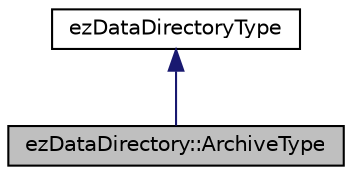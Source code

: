digraph "ezDataDirectory::ArchiveType"
{
 // LATEX_PDF_SIZE
  edge [fontname="Helvetica",fontsize="10",labelfontname="Helvetica",labelfontsize="10"];
  node [fontname="Helvetica",fontsize="10",shape=record];
  Node1 [label="ezDataDirectory::ArchiveType",height=0.2,width=0.4,color="black", fillcolor="grey75", style="filled", fontcolor="black",tooltip=" "];
  Node2 -> Node1 [dir="back",color="midnightblue",fontsize="10",style="solid",fontname="Helvetica"];
  Node2 [label="ezDataDirectoryType",height=0.2,width=0.4,color="black", fillcolor="white", style="filled",URL="$dc/de0/classez_data_directory_type.htm",tooltip="The base class for all data directory types."];
}
